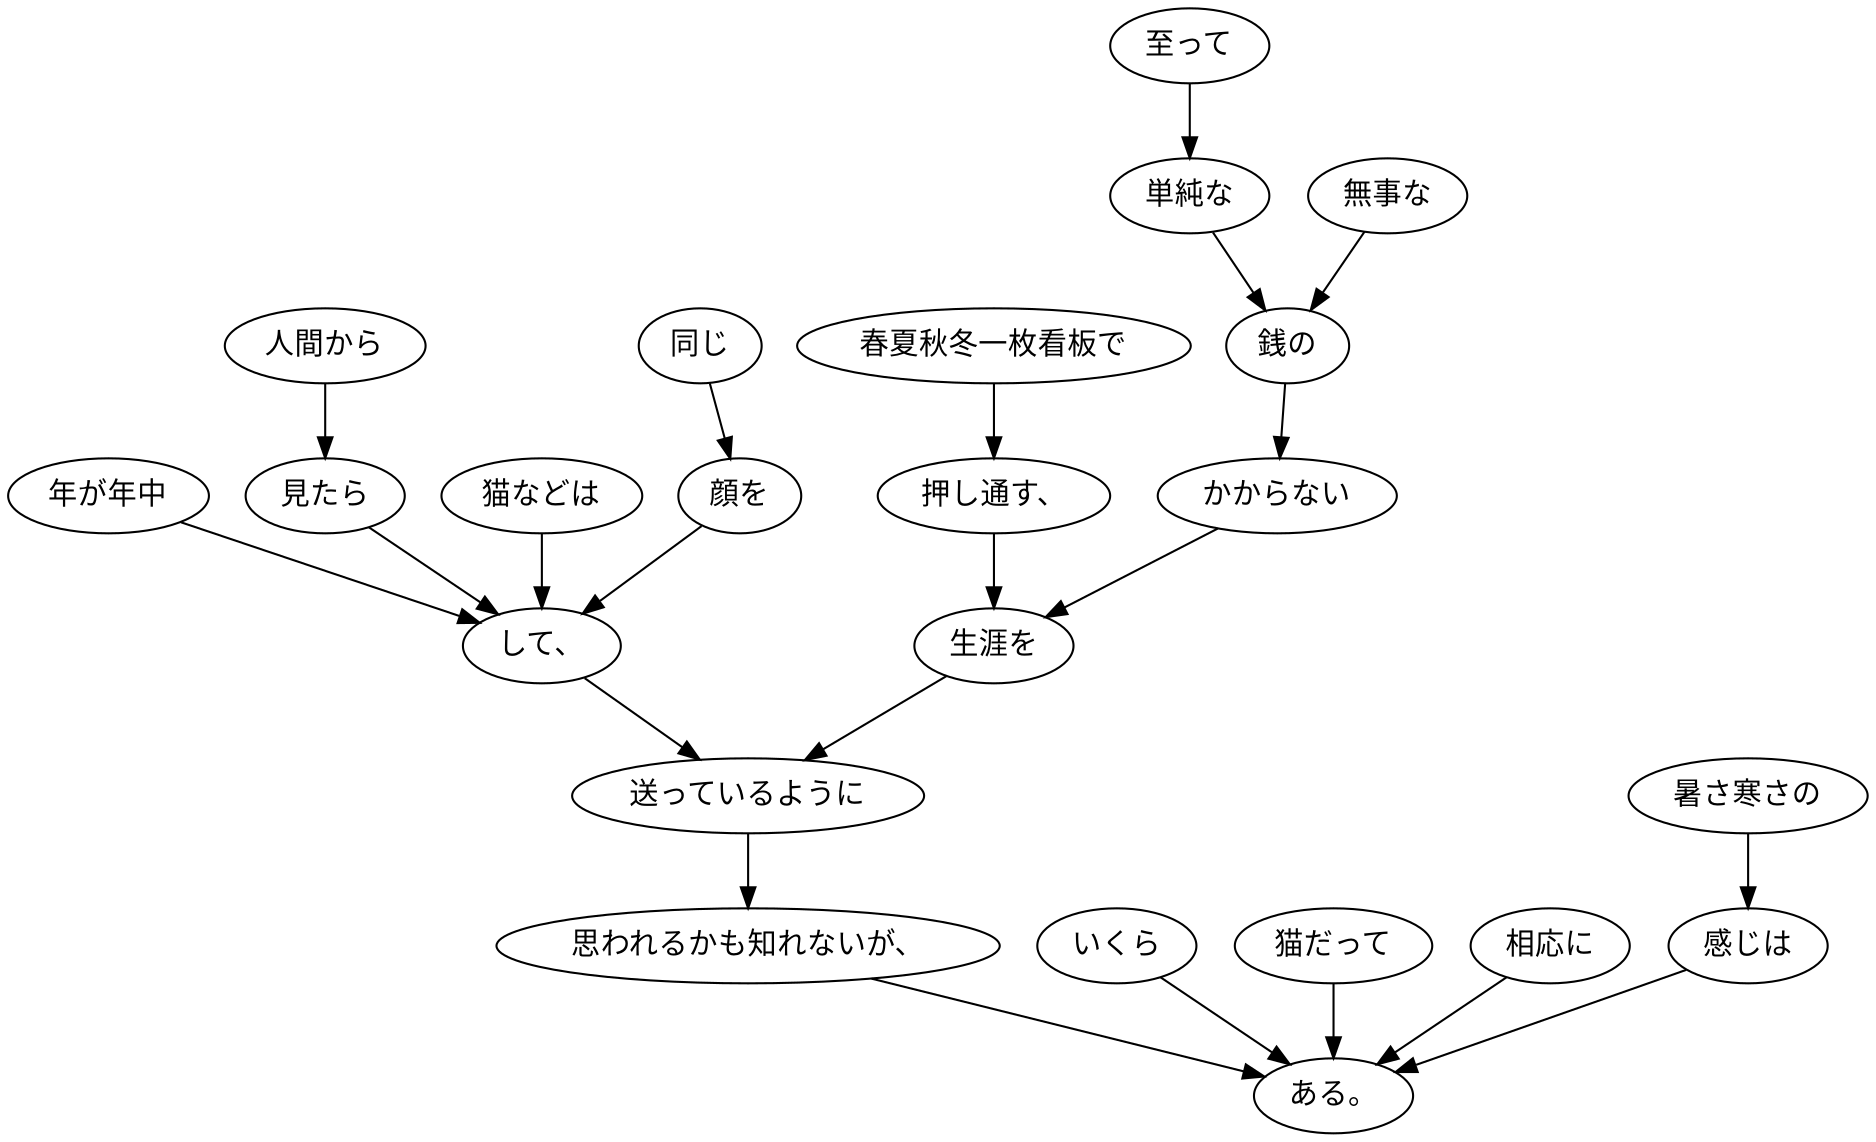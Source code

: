digraph graph3361 {
	node0 [label="人間から"];
	node1 [label="見たら"];
	node2 [label="猫などは"];
	node3 [label="年が年中"];
	node4 [label="同じ"];
	node5 [label="顔を"];
	node6 [label="して、"];
	node7 [label="春夏秋冬一枚看板で"];
	node8 [label="押し通す、"];
	node9 [label="至って"];
	node10 [label="単純な"];
	node11 [label="無事な"];
	node12 [label="銭の"];
	node13 [label="かからない"];
	node14 [label="生涯を"];
	node15 [label="送っているように"];
	node16 [label="思われるかも知れないが、"];
	node17 [label="いくら"];
	node18 [label="猫だって"];
	node19 [label="相応に"];
	node20 [label="暑さ寒さの"];
	node21 [label="感じは"];
	node22 [label="ある。"];
	node0 -> node1;
	node1 -> node6;
	node2 -> node6;
	node3 -> node6;
	node4 -> node5;
	node5 -> node6;
	node6 -> node15;
	node7 -> node8;
	node8 -> node14;
	node9 -> node10;
	node10 -> node12;
	node11 -> node12;
	node12 -> node13;
	node13 -> node14;
	node14 -> node15;
	node15 -> node16;
	node16 -> node22;
	node17 -> node22;
	node18 -> node22;
	node19 -> node22;
	node20 -> node21;
	node21 -> node22;
}
